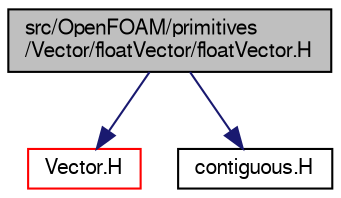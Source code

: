 digraph "src/OpenFOAM/primitives/Vector/floatVector/floatVector.H"
{
  bgcolor="transparent";
  edge [fontname="FreeSans",fontsize="10",labelfontname="FreeSans",labelfontsize="10"];
  node [fontname="FreeSans",fontsize="10",shape=record];
  Node0 [label="src/OpenFOAM/primitives\l/Vector/floatVector/floatVector.H",height=0.2,width=0.4,color="black", fillcolor="grey75", style="filled", fontcolor="black"];
  Node0 -> Node1 [color="midnightblue",fontsize="10",style="solid",fontname="FreeSans"];
  Node1 [label="Vector.H",height=0.2,width=0.4,color="red",URL="$a12839.html"];
  Node0 -> Node44 [color="midnightblue",fontsize="10",style="solid",fontname="FreeSans"];
  Node44 [label="contiguous.H",height=0.2,width=0.4,color="black",URL="$a12185.html",tooltip="Template function to specify if the data of a type are contiguous. "];
}

